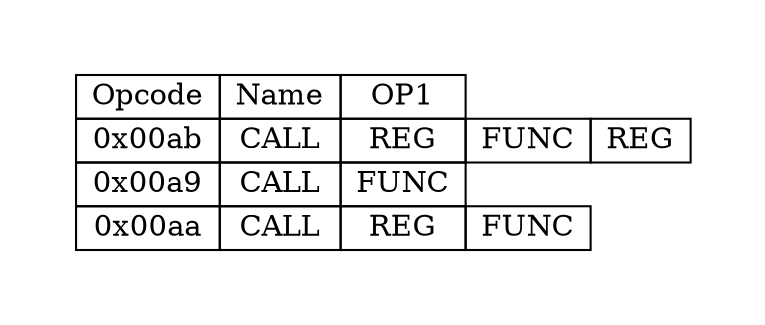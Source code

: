 digraph{
graph [pad="0.5", nodesep="0.5", ranksep="2" ]
node[shape=plain]
Foo [label=<
<table border="0" cellborder="1" cellspacing="0">
<tr><td> Opcode </td> <td> Name </td> <td> OP1 </td> </tr>
<tr><td> 0x00ab </td><td> CALL </td><td> REG </td><td> FUNC </td><td> REG </td> </tr>
<tr><td> 0x00a9 </td><td> CALL </td><td> FUNC </td> </tr>
<tr><td> 0x00aa </td><td> CALL </td><td> REG </td><td> FUNC </td> </tr>
</table>>];
}
